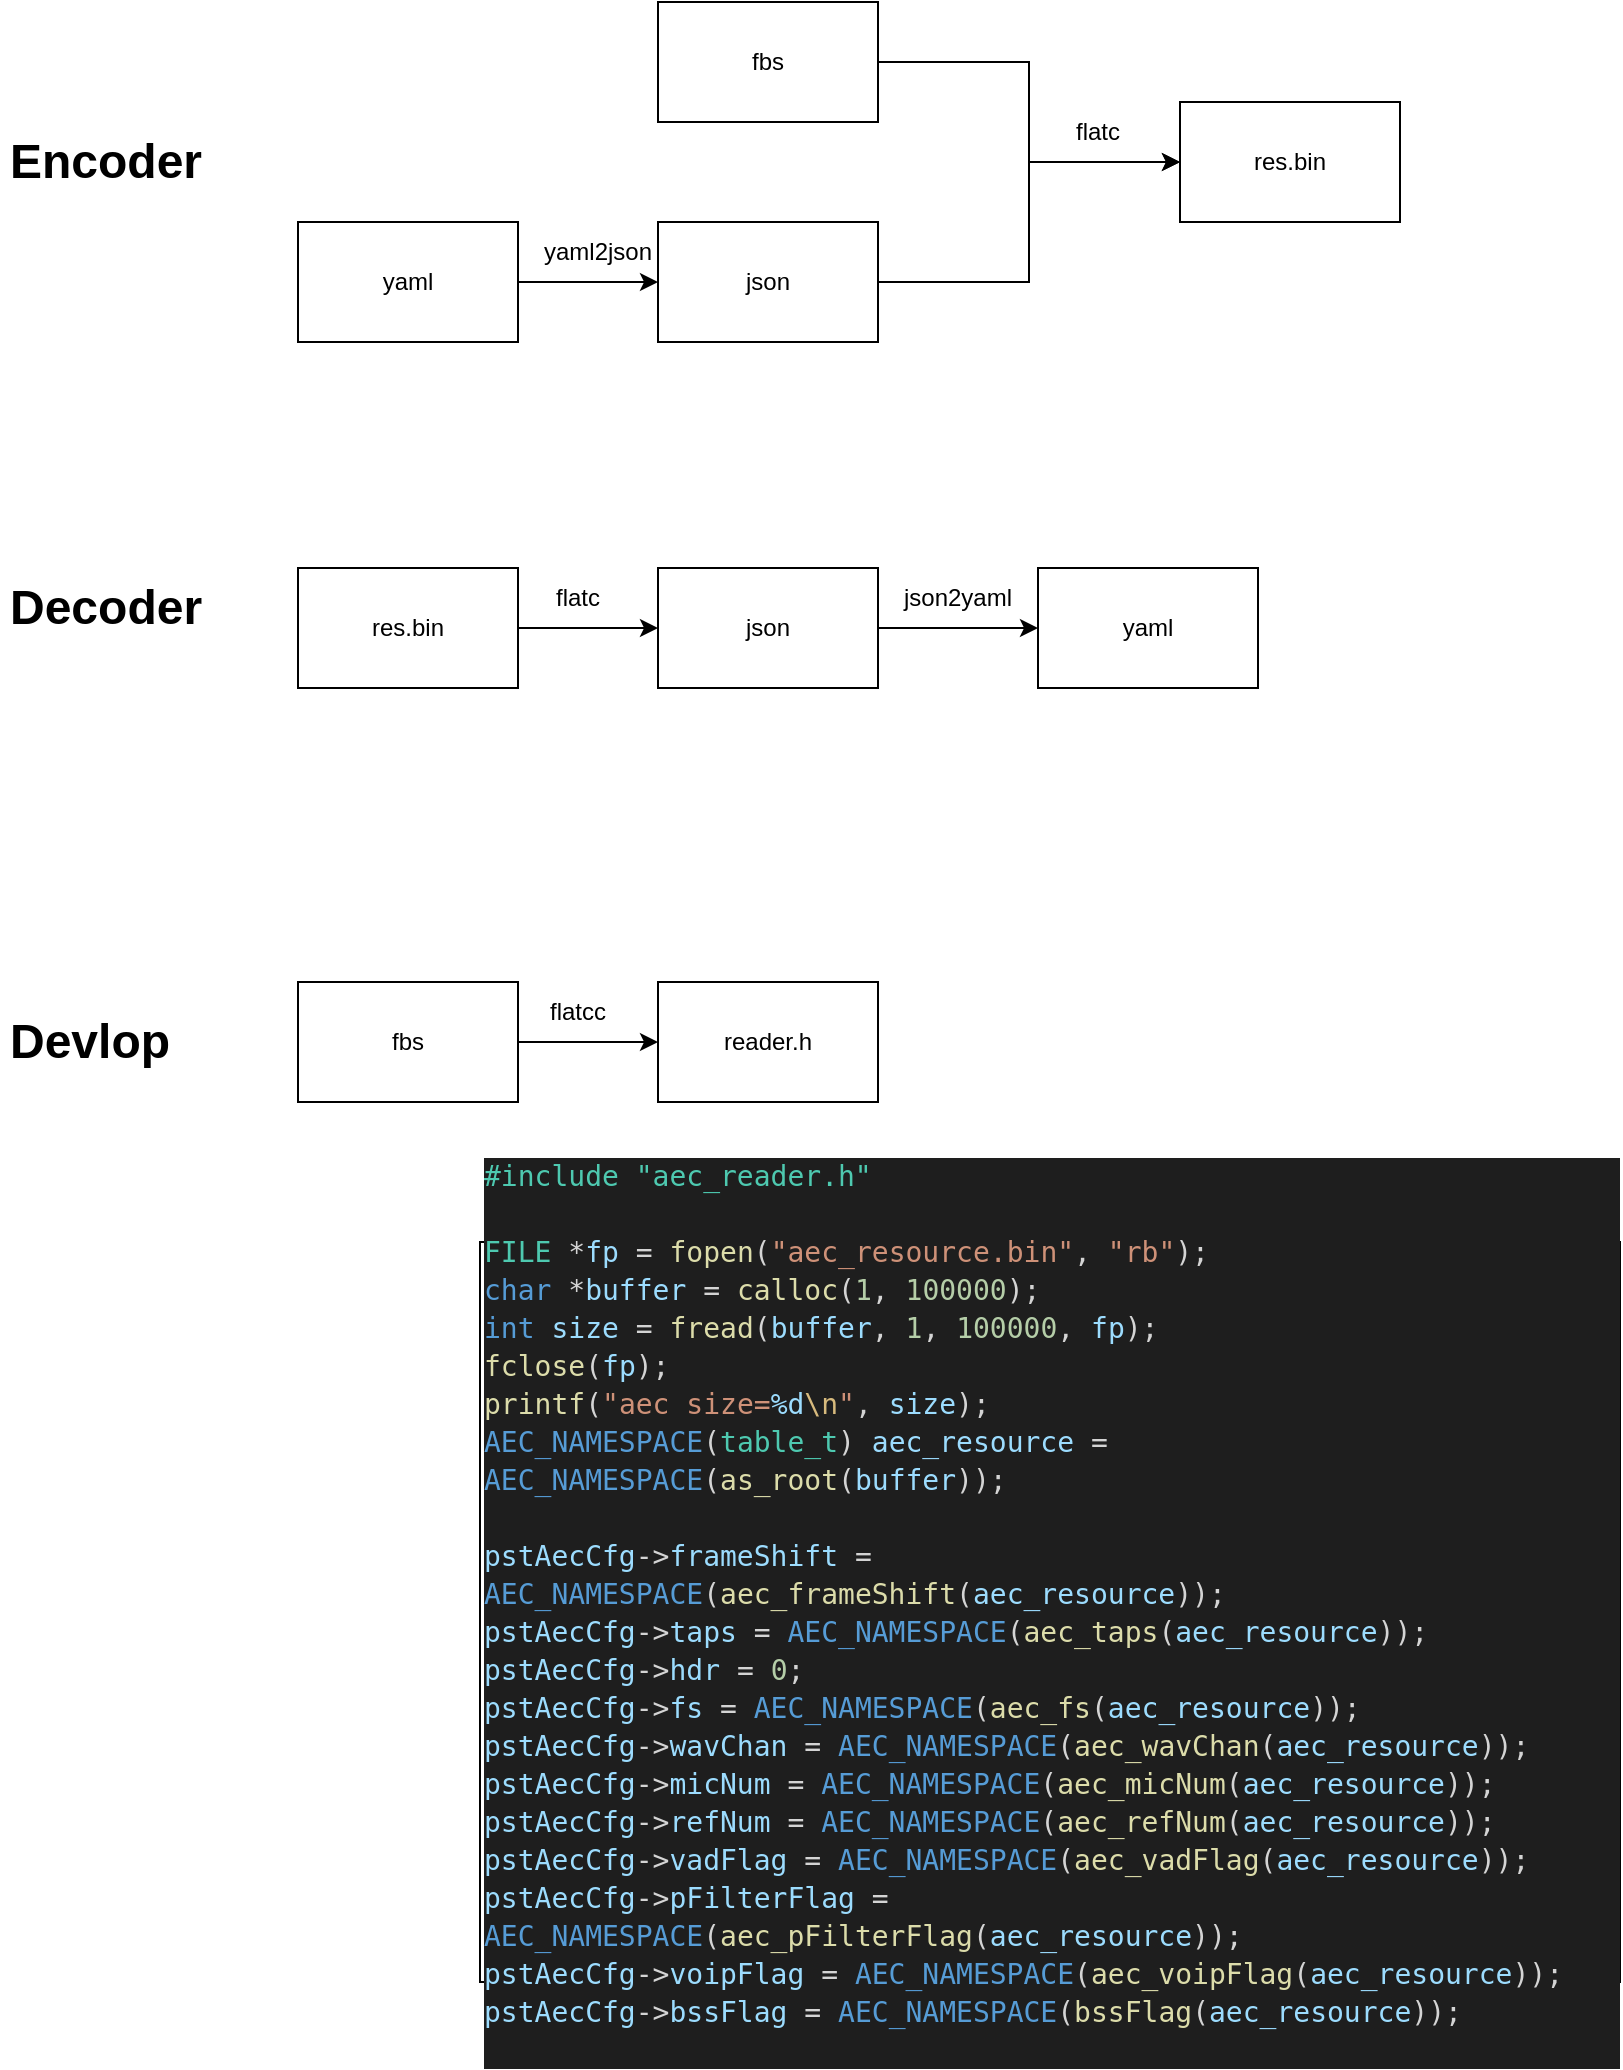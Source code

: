 <mxfile version="20.6.0" type="github"><diagram id="dlkjAAK67tu4DbZAiuwC" name="第 1 页"><mxGraphModel dx="1357" dy="776" grid="1" gridSize="10" guides="1" tooltips="1" connect="1" arrows="1" fold="1" page="1" pageScale="1" pageWidth="850" pageHeight="1100" math="0" shadow="0"><root><mxCell id="0"/><mxCell id="1" parent="0"/><mxCell id="JKFY1ChdPfTzH7jj3pct-4" style="edgeStyle=orthogonalEdgeStyle;rounded=0;orthogonalLoop=1;jettySize=auto;html=1;entryX=0;entryY=0.5;entryDx=0;entryDy=0;" parent="1" source="JKFY1ChdPfTzH7jj3pct-1" target="JKFY1ChdPfTzH7jj3pct-2" edge="1"><mxGeometry relative="1" as="geometry"/></mxCell><mxCell id="JKFY1ChdPfTzH7jj3pct-1" value="yaml" style="rounded=0;whiteSpace=wrap;html=1;" parent="1" vertex="1"><mxGeometry x="159" y="280" width="110" height="60" as="geometry"/></mxCell><mxCell id="JKFY1ChdPfTzH7jj3pct-6" style="edgeStyle=orthogonalEdgeStyle;rounded=0;orthogonalLoop=1;jettySize=auto;html=1;entryX=0;entryY=0.5;entryDx=0;entryDy=0;" parent="1" source="JKFY1ChdPfTzH7jj3pct-2" target="JKFY1ChdPfTzH7jj3pct-3" edge="1"><mxGeometry relative="1" as="geometry"/></mxCell><mxCell id="JKFY1ChdPfTzH7jj3pct-2" value="json" style="rounded=0;whiteSpace=wrap;html=1;" parent="1" vertex="1"><mxGeometry x="339" y="280" width="110" height="60" as="geometry"/></mxCell><mxCell id="JKFY1ChdPfTzH7jj3pct-3" value="res.bin" style="rounded=0;whiteSpace=wrap;html=1;" parent="1" vertex="1"><mxGeometry x="600" y="220" width="110" height="60" as="geometry"/></mxCell><mxCell id="JKFY1ChdPfTzH7jj3pct-5" value="yaml2json" style="text;html=1;strokeColor=none;fillColor=none;align=center;verticalAlign=middle;whiteSpace=wrap;rounded=0;" parent="1" vertex="1"><mxGeometry x="279" y="280" width="60" height="30" as="geometry"/></mxCell><mxCell id="JKFY1ChdPfTzH7jj3pct-14" style="edgeStyle=orthogonalEdgeStyle;rounded=0;orthogonalLoop=1;jettySize=auto;html=1;entryX=0;entryY=0.5;entryDx=0;entryDy=0;" parent="1" source="JKFY1ChdPfTzH7jj3pct-10" target="JKFY1ChdPfTzH7jj3pct-11" edge="1"><mxGeometry relative="1" as="geometry"/></mxCell><mxCell id="JKFY1ChdPfTzH7jj3pct-10" value="res.bin" style="rounded=0;whiteSpace=wrap;html=1;" parent="1" vertex="1"><mxGeometry x="159" y="453" width="110" height="60" as="geometry"/></mxCell><mxCell id="JKFY1ChdPfTzH7jj3pct-19" style="edgeStyle=orthogonalEdgeStyle;rounded=0;orthogonalLoop=1;jettySize=auto;html=1;entryX=0;entryY=0.5;entryDx=0;entryDy=0;" parent="1" source="JKFY1ChdPfTzH7jj3pct-11" target="JKFY1ChdPfTzH7jj3pct-12" edge="1"><mxGeometry relative="1" as="geometry"/></mxCell><mxCell id="JKFY1ChdPfTzH7jj3pct-11" value="json" style="rounded=0;whiteSpace=wrap;html=1;" parent="1" vertex="1"><mxGeometry x="339" y="453" width="110" height="60" as="geometry"/></mxCell><mxCell id="JKFY1ChdPfTzH7jj3pct-12" value="yaml" style="rounded=0;whiteSpace=wrap;html=1;" parent="1" vertex="1"><mxGeometry x="529" y="453" width="110" height="60" as="geometry"/></mxCell><mxCell id="JKFY1ChdPfTzH7jj3pct-17" value="json2yaml" style="text;html=1;strokeColor=none;fillColor=none;align=center;verticalAlign=middle;whiteSpace=wrap;rounded=0;" parent="1" vertex="1"><mxGeometry x="459" y="453" width="60" height="30" as="geometry"/></mxCell><mxCell id="TEpJ4h3JRhwcw7SN2m3m-2" style="edgeStyle=orthogonalEdgeStyle;rounded=0;orthogonalLoop=1;jettySize=auto;html=1;entryX=0;entryY=0.5;entryDx=0;entryDy=0;" edge="1" parent="1" source="TEpJ4h3JRhwcw7SN2m3m-1" target="JKFY1ChdPfTzH7jj3pct-3"><mxGeometry relative="1" as="geometry"/></mxCell><mxCell id="TEpJ4h3JRhwcw7SN2m3m-1" value="fbs" style="rounded=0;whiteSpace=wrap;html=1;" vertex="1" parent="1"><mxGeometry x="339" y="170" width="110" height="60" as="geometry"/></mxCell><mxCell id="TEpJ4h3JRhwcw7SN2m3m-4" value="&lt;h1&gt;Encoder&lt;/h1&gt;" style="text;html=1;strokeColor=none;fillColor=none;spacing=5;spacingTop=-20;whiteSpace=wrap;overflow=hidden;rounded=0;" vertex="1" parent="1"><mxGeometry x="10" y="230" width="130" height="60" as="geometry"/></mxCell><mxCell id="TEpJ4h3JRhwcw7SN2m3m-5" value="&lt;h1&gt;Decoder&lt;/h1&gt;" style="text;html=1;strokeColor=none;fillColor=none;spacing=5;spacingTop=-20;whiteSpace=wrap;overflow=hidden;rounded=0;" vertex="1" parent="1"><mxGeometry x="10" y="453" width="130" height="60" as="geometry"/></mxCell><mxCell id="TEpJ4h3JRhwcw7SN2m3m-6" value="flatc" style="text;html=1;strokeColor=none;fillColor=none;align=center;verticalAlign=middle;whiteSpace=wrap;rounded=0;" vertex="1" parent="1"><mxGeometry x="529" y="220" width="60" height="30" as="geometry"/></mxCell><mxCell id="TEpJ4h3JRhwcw7SN2m3m-7" value="flatc" style="text;html=1;strokeColor=none;fillColor=none;align=center;verticalAlign=middle;whiteSpace=wrap;rounded=0;" vertex="1" parent="1"><mxGeometry x="269" y="453" width="60" height="30" as="geometry"/></mxCell><mxCell id="TEpJ4h3JRhwcw7SN2m3m-8" value="&lt;h1&gt;Devlop&lt;/h1&gt;" style="text;html=1;strokeColor=none;fillColor=none;spacing=5;spacingTop=-20;whiteSpace=wrap;overflow=hidden;rounded=0;" vertex="1" parent="1"><mxGeometry x="10" y="670" width="130" height="60" as="geometry"/></mxCell><mxCell id="TEpJ4h3JRhwcw7SN2m3m-11" style="edgeStyle=orthogonalEdgeStyle;rounded=0;orthogonalLoop=1;jettySize=auto;html=1;" edge="1" parent="1" source="TEpJ4h3JRhwcw7SN2m3m-9" target="TEpJ4h3JRhwcw7SN2m3m-10"><mxGeometry relative="1" as="geometry"/></mxCell><mxCell id="TEpJ4h3JRhwcw7SN2m3m-9" value="fbs" style="rounded=0;whiteSpace=wrap;html=1;" vertex="1" parent="1"><mxGeometry x="159" y="660" width="110" height="60" as="geometry"/></mxCell><mxCell id="TEpJ4h3JRhwcw7SN2m3m-10" value="reader.h" style="rounded=0;whiteSpace=wrap;html=1;" vertex="1" parent="1"><mxGeometry x="339" y="660" width="110" height="60" as="geometry"/></mxCell><mxCell id="TEpJ4h3JRhwcw7SN2m3m-12" value="flatcc" style="text;html=1;strokeColor=none;fillColor=none;align=center;verticalAlign=middle;whiteSpace=wrap;rounded=0;" vertex="1" parent="1"><mxGeometry x="269" y="660" width="60" height="30" as="geometry"/></mxCell><mxCell id="TEpJ4h3JRhwcw7SN2m3m-13" value="&lt;div style=&quot;color: rgb(212, 212, 212); background-color: rgb(30, 30, 30); font-family: &amp;quot;Droid Sans Mono&amp;quot;, &amp;quot;monospace&amp;quot;, monospace; font-size: 14px; line-height: 19px;&quot;&gt;&lt;div&gt;&lt;span style=&quot;color: #4ec9b0;&quot;&gt;#include &quot;aec_reader.h&quot;&lt;/span&gt;&lt;/div&gt;&lt;div&gt;&lt;span style=&quot;color: #4ec9b0;&quot;&gt;&lt;br&gt;&lt;/span&gt;&lt;/div&gt;&lt;div&gt;    &lt;span style=&quot;color: #4ec9b0;&quot;&gt;FILE&lt;/span&gt; *&lt;span style=&quot;color: #9cdcfe;&quot;&gt;fp&lt;/span&gt; = &lt;span style=&quot;color: #dcdcaa;&quot;&gt;fopen&lt;/span&gt;(&lt;span style=&quot;color: #ce9178;&quot;&gt;&quot;aec_resource.bin&quot;&lt;/span&gt;, &lt;span style=&quot;color: #ce9178;&quot;&gt;&quot;rb&quot;&lt;/span&gt;);&lt;/div&gt;&lt;div&gt;    &lt;span style=&quot;color: #569cd6;&quot;&gt;char&lt;/span&gt; *&lt;span style=&quot;color: #9cdcfe;&quot;&gt;buffer&lt;/span&gt; = &lt;span style=&quot;color: #dcdcaa;&quot;&gt;calloc&lt;/span&gt;(&lt;span style=&quot;color: #b5cea8;&quot;&gt;1&lt;/span&gt;, &lt;span style=&quot;color: #b5cea8;&quot;&gt;100000&lt;/span&gt;);&lt;/div&gt;&lt;div&gt;    &lt;span style=&quot;color: #569cd6;&quot;&gt;int&lt;/span&gt; &lt;span style=&quot;color: #9cdcfe;&quot;&gt;size&lt;/span&gt; = &lt;span style=&quot;color: #dcdcaa;&quot;&gt;fread&lt;/span&gt;(&lt;span style=&quot;color: #9cdcfe;&quot;&gt;buffer&lt;/span&gt;, &lt;span style=&quot;color: #b5cea8;&quot;&gt;1&lt;/span&gt;, &lt;span style=&quot;color: #b5cea8;&quot;&gt;100000&lt;/span&gt;, &lt;span style=&quot;color: #9cdcfe;&quot;&gt;fp&lt;/span&gt;);&lt;/div&gt;&lt;div&gt;    &lt;span style=&quot;color: #dcdcaa;&quot;&gt;fclose&lt;/span&gt;(&lt;span style=&quot;color: #9cdcfe;&quot;&gt;fp&lt;/span&gt;); &lt;/div&gt;&lt;div&gt;    &lt;span style=&quot;color: #dcdcaa;&quot;&gt;printf&lt;/span&gt;(&lt;span style=&quot;color: #ce9178;&quot;&gt;&quot;aec size=&lt;/span&gt;&lt;span style=&quot;color: #9cdcfe;&quot;&gt;%d&lt;/span&gt;&lt;span style=&quot;color: #d7ba7d;&quot;&gt;\n&lt;/span&gt;&lt;span style=&quot;color: #ce9178;&quot;&gt;&quot;&lt;/span&gt;, &lt;span style=&quot;color: #9cdcfe;&quot;&gt;size&lt;/span&gt;);&lt;/div&gt;&lt;div&gt;    &lt;span style=&quot;color: #569cd6;&quot;&gt;AEC_NAMESPACE&lt;/span&gt;(&lt;span style=&quot;color: #4ec9b0;&quot;&gt;table_t&lt;/span&gt;) &lt;span style=&quot;color: #9cdcfe;&quot;&gt;aec_resource&lt;/span&gt; = &lt;span style=&quot;color: #569cd6;&quot;&gt;AEC_NAMESPACE&lt;/span&gt;(&lt;span style=&quot;color: #dcdcaa;&quot;&gt;as_root&lt;/span&gt;(&lt;span style=&quot;color: #9cdcfe;&quot;&gt;buffer&lt;/span&gt;));&lt;/div&gt;&lt;br&gt;&lt;div&gt;    &lt;span style=&quot;color: #9cdcfe;&quot;&gt;pstAecCfg&lt;/span&gt;-&amp;gt;&lt;span style=&quot;color: #9cdcfe;&quot;&gt;frameShift&lt;/span&gt;   = &lt;span style=&quot;color: #569cd6;&quot;&gt;AEC_NAMESPACE&lt;/span&gt;(&lt;span style=&quot;color: #dcdcaa;&quot;&gt;aec_frameShift&lt;/span&gt;(&lt;span style=&quot;color: #9cdcfe;&quot;&gt;aec_resource&lt;/span&gt;));&lt;/div&gt;&lt;div&gt;    &lt;span style=&quot;color: #9cdcfe;&quot;&gt;pstAecCfg&lt;/span&gt;-&amp;gt;&lt;span style=&quot;color: #9cdcfe;&quot;&gt;taps&lt;/span&gt;         = &lt;span style=&quot;color: #569cd6;&quot;&gt;AEC_NAMESPACE&lt;/span&gt;(&lt;span style=&quot;color: #dcdcaa;&quot;&gt;aec_taps&lt;/span&gt;(&lt;span style=&quot;color: #9cdcfe;&quot;&gt;aec_resource&lt;/span&gt;));&lt;/div&gt;&lt;div&gt;    &lt;span style=&quot;color: #9cdcfe;&quot;&gt;pstAecCfg&lt;/span&gt;-&amp;gt;&lt;span style=&quot;color: #9cdcfe;&quot;&gt;hdr&lt;/span&gt;          = &lt;span style=&quot;color: #b5cea8;&quot;&gt;0&lt;/span&gt;;&lt;/div&gt;&lt;div&gt;    &lt;span style=&quot;color: #9cdcfe;&quot;&gt;pstAecCfg&lt;/span&gt;-&amp;gt;&lt;span style=&quot;color: #9cdcfe;&quot;&gt;fs&lt;/span&gt;           = &lt;span style=&quot;color: #569cd6;&quot;&gt;AEC_NAMESPACE&lt;/span&gt;(&lt;span style=&quot;color: #dcdcaa;&quot;&gt;aec_fs&lt;/span&gt;(&lt;span style=&quot;color: #9cdcfe;&quot;&gt;aec_resource&lt;/span&gt;));&lt;/div&gt;&lt;div&gt;    &lt;span style=&quot;color: #9cdcfe;&quot;&gt;pstAecCfg&lt;/span&gt;-&amp;gt;&lt;span style=&quot;color: #9cdcfe;&quot;&gt;wavChan&lt;/span&gt;      = &lt;span style=&quot;color: #569cd6;&quot;&gt;AEC_NAMESPACE&lt;/span&gt;(&lt;span style=&quot;color: #dcdcaa;&quot;&gt;aec_wavChan&lt;/span&gt;(&lt;span style=&quot;color: #9cdcfe;&quot;&gt;aec_resource&lt;/span&gt;));&lt;/div&gt;&lt;div&gt;    &lt;span style=&quot;color: #9cdcfe;&quot;&gt;pstAecCfg&lt;/span&gt;-&amp;gt;&lt;span style=&quot;color: #9cdcfe;&quot;&gt;micNum&lt;/span&gt;       = &lt;span style=&quot;color: #569cd6;&quot;&gt;AEC_NAMESPACE&lt;/span&gt;(&lt;span style=&quot;color: #dcdcaa;&quot;&gt;aec_micNum&lt;/span&gt;(&lt;span style=&quot;color: #9cdcfe;&quot;&gt;aec_resource&lt;/span&gt;));&lt;/div&gt;&lt;div&gt;    &lt;span style=&quot;color: #9cdcfe;&quot;&gt;pstAecCfg&lt;/span&gt;-&amp;gt;&lt;span style=&quot;color: #9cdcfe;&quot;&gt;refNum&lt;/span&gt;       = &lt;span style=&quot;color: #569cd6;&quot;&gt;AEC_NAMESPACE&lt;/span&gt;(&lt;span style=&quot;color: #dcdcaa;&quot;&gt;aec_refNum&lt;/span&gt;(&lt;span style=&quot;color: #9cdcfe;&quot;&gt;aec_resource&lt;/span&gt;));&lt;/div&gt;&lt;div&gt;    &lt;span style=&quot;color: #9cdcfe;&quot;&gt;pstAecCfg&lt;/span&gt;-&amp;gt;&lt;span style=&quot;color: #9cdcfe;&quot;&gt;vadFlag&lt;/span&gt;      = &lt;span style=&quot;color: #569cd6;&quot;&gt;AEC_NAMESPACE&lt;/span&gt;(&lt;span style=&quot;color: #dcdcaa;&quot;&gt;aec_vadFlag&lt;/span&gt;(&lt;span style=&quot;color: #9cdcfe;&quot;&gt;aec_resource&lt;/span&gt;));&lt;/div&gt;&lt;div&gt;    &lt;span style=&quot;color: #9cdcfe;&quot;&gt;pstAecCfg&lt;/span&gt;-&amp;gt;&lt;span style=&quot;color: #9cdcfe;&quot;&gt;pFilterFlag&lt;/span&gt;  = &lt;span style=&quot;color: #569cd6;&quot;&gt;AEC_NAMESPACE&lt;/span&gt;(&lt;span style=&quot;color: #dcdcaa;&quot;&gt;aec_pFilterFlag&lt;/span&gt;(&lt;span style=&quot;color: #9cdcfe;&quot;&gt;aec_resource&lt;/span&gt;));&lt;/div&gt;&lt;div&gt;    &lt;span style=&quot;color: #9cdcfe;&quot;&gt;pstAecCfg&lt;/span&gt;-&amp;gt;&lt;span style=&quot;color: #9cdcfe;&quot;&gt;voipFlag&lt;/span&gt;     = &lt;span style=&quot;color: #569cd6;&quot;&gt;AEC_NAMESPACE&lt;/span&gt;(&lt;span style=&quot;color: #dcdcaa;&quot;&gt;aec_voipFlag&lt;/span&gt;(&lt;span style=&quot;color: #9cdcfe;&quot;&gt;aec_resource&lt;/span&gt;));&lt;/div&gt;&lt;div&gt;    &lt;span style=&quot;color: #9cdcfe;&quot;&gt;pstAecCfg&lt;/span&gt;-&amp;gt;&lt;span style=&quot;color: #9cdcfe;&quot;&gt;bssFlag&lt;/span&gt;      = &lt;span style=&quot;color: #569cd6;&quot;&gt;AEC_NAMESPACE&lt;/span&gt;(&lt;span style=&quot;color: #dcdcaa;&quot;&gt;bssFlag&lt;/span&gt;(&lt;span style=&quot;color: #9cdcfe;&quot;&gt;aec_resource&lt;/span&gt;));&lt;/div&gt;&lt;br&gt;&lt;/div&gt;" style="text;html=1;strokeColor=default;fillColor=none;align=left;verticalAlign=middle;whiteSpace=wrap;rounded=0;" vertex="1" parent="1"><mxGeometry x="250" y="790" width="570" height="370" as="geometry"/></mxCell></root></mxGraphModel></diagram></mxfile>